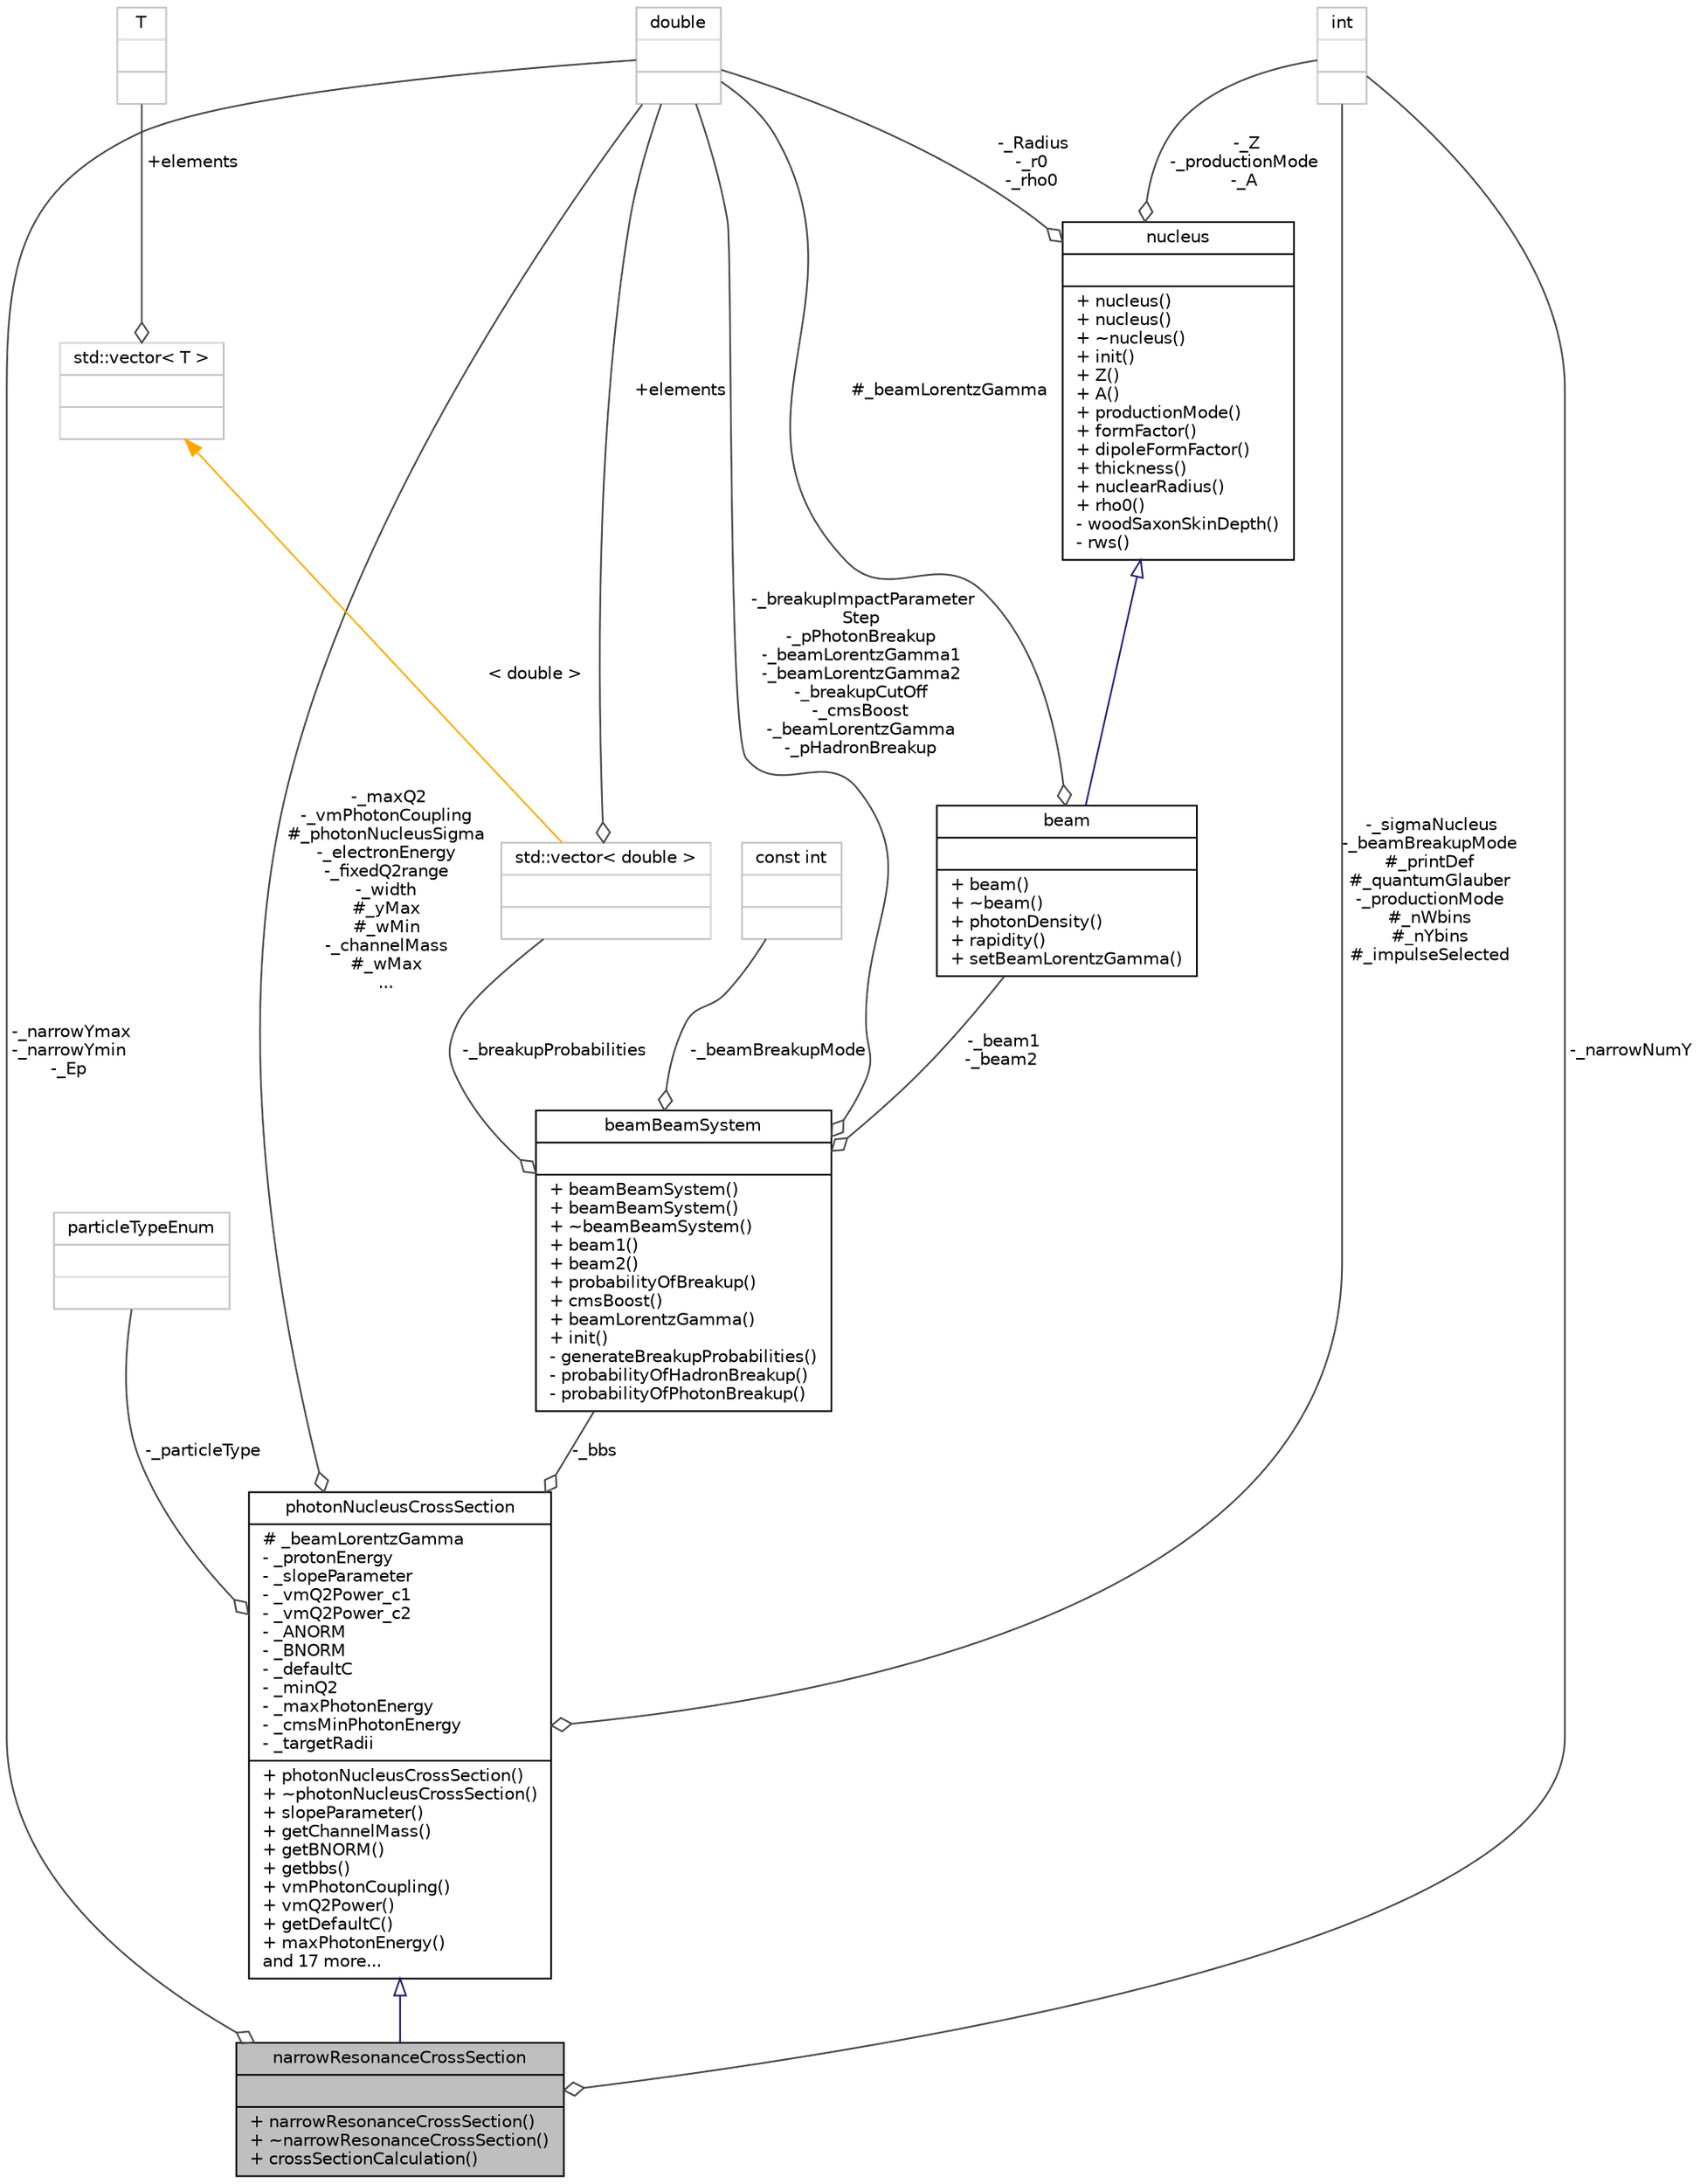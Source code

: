 digraph "narrowResonanceCrossSection"
{
 // LATEX_PDF_SIZE
  bgcolor="transparent";
  edge [fontname="Helvetica",fontsize="10",labelfontname="Helvetica",labelfontsize="10"];
  node [fontname="Helvetica",fontsize="10",shape=record];
  Node2 [label="{narrowResonanceCrossSection\n||+ narrowResonanceCrossSection()\l+ ~narrowResonanceCrossSection()\l+ crossSectionCalculation()\l}",height=0.2,width=0.4,color="black", fillcolor="grey75", style="filled", fontcolor="black",tooltip=" "];
  Node3 -> Node2 [dir="back",color="midnightblue",fontsize="10",style="solid",arrowtail="onormal",fontname="Helvetica"];
  Node3 [label="{photonNucleusCrossSection\n|# _beamLorentzGamma\l- _protonEnergy\l- _slopeParameter\l- _vmQ2Power_c1\l- _vmQ2Power_c2\l- _ANORM\l- _BNORM\l- _defaultC\l- _minQ2\l- _maxPhotonEnergy\l- _cmsMinPhotonEnergy\l- _targetRadii\l|+ photonNucleusCrossSection()\l+ ~photonNucleusCrossSection()\l+ slopeParameter()\l+ getChannelMass()\l+ getBNORM()\l+ getbbs()\l+ vmPhotonCoupling()\l+ vmQ2Power()\l+ getDefaultC()\l+ maxPhotonEnergy()\land 17 more...\l}",height=0.2,width=0.4,color="black",URL="$classphotonNucleusCrossSection.html",tooltip=" "];
  Node4 -> Node3 [color="grey25",fontsize="10",style="solid",label=" -_maxQ2\n-_vmPhotonCoupling\n#_photonNucleusSigma\n-_electronEnergy\n-_fixedQ2range\n-_width\n#_yMax\n#_wMin\n-_channelMass\n#_wMax\n..." ,arrowhead="odiamond",fontname="Helvetica"];
  Node4 [label="{double\n||}",height=0.2,width=0.4,color="grey75",tooltip=" "];
  Node5 -> Node3 [color="grey25",fontsize="10",style="solid",label=" -_sigmaNucleus\n-_beamBreakupMode\n#_printDef\n#_quantumGlauber\n-_productionMode\n#_nWbins\n#_nYbins\n#_impulseSelected" ,arrowhead="odiamond",fontname="Helvetica"];
  Node5 [label="{int\n||}",height=0.2,width=0.4,color="grey75",tooltip=" "];
  Node6 -> Node3 [color="grey25",fontsize="10",style="solid",label=" -_particleType" ,arrowhead="odiamond",fontname="Helvetica"];
  Node6 [label="{particleTypeEnum\n||}",height=0.2,width=0.4,color="grey75",tooltip=" "];
  Node7 -> Node3 [color="grey25",fontsize="10",style="solid",label=" -_bbs" ,arrowhead="odiamond",fontname="Helvetica"];
  Node7 [label="{beamBeamSystem\n||+ beamBeamSystem()\l+ beamBeamSystem()\l+ ~beamBeamSystem()\l+ beam1()\l+ beam2()\l+ probabilityOfBreakup()\l+ cmsBoost()\l+ beamLorentzGamma()\l+ init()\l- generateBreakupProbabilities()\l- probabilityOfHadronBreakup()\l- probabilityOfPhotonBreakup()\l}",height=0.2,width=0.4,color="black",URL="$classbeamBeamSystem.html",tooltip=" "];
  Node4 -> Node7 [color="grey25",fontsize="10",style="solid",label=" -_breakupImpactParameter\lStep\n-_pPhotonBreakup\n-_beamLorentzGamma1\n-_beamLorentzGamma2\n-_breakupCutOff\n-_cmsBoost\n-_beamLorentzGamma\n-_pHadronBreakup" ,arrowhead="odiamond",fontname="Helvetica"];
  Node8 -> Node7 [color="grey25",fontsize="10",style="solid",label=" -_beamBreakupMode" ,arrowhead="odiamond",fontname="Helvetica"];
  Node8 [label="{const int\n||}",height=0.2,width=0.4,color="grey75",tooltip=" "];
  Node9 -> Node7 [color="grey25",fontsize="10",style="solid",label=" -_beam1\n-_beam2" ,arrowhead="odiamond",fontname="Helvetica"];
  Node9 [label="{beam\n||+ beam()\l+ ~beam()\l+ photonDensity()\l+ rapidity()\l+ setBeamLorentzGamma()\l}",height=0.2,width=0.4,color="black",URL="$classbeam.html",tooltip=" "];
  Node10 -> Node9 [dir="back",color="midnightblue",fontsize="10",style="solid",arrowtail="onormal",fontname="Helvetica"];
  Node10 [label="{nucleus\n||+ nucleus()\l+ nucleus()\l+ ~nucleus()\l+ init()\l+ Z()\l+ A()\l+ productionMode()\l+ formFactor()\l+ dipoleFormFactor()\l+ thickness()\l+ nuclearRadius()\l+ rho0()\l- woodSaxonSkinDepth()\l- rws()\l}",height=0.2,width=0.4,color="black",URL="$classnucleus.html",tooltip=" "];
  Node4 -> Node10 [color="grey25",fontsize="10",style="solid",label=" -_Radius\n-_r0\n-_rho0" ,arrowhead="odiamond",fontname="Helvetica"];
  Node5 -> Node10 [color="grey25",fontsize="10",style="solid",label=" -_Z\n-_productionMode\n-_A" ,arrowhead="odiamond",fontname="Helvetica"];
  Node4 -> Node9 [color="grey25",fontsize="10",style="solid",label=" #_beamLorentzGamma" ,arrowhead="odiamond",fontname="Helvetica"];
  Node11 -> Node7 [color="grey25",fontsize="10",style="solid",label=" -_breakupProbabilities" ,arrowhead="odiamond",fontname="Helvetica"];
  Node11 [label="{std::vector\< double \>\n||}",height=0.2,width=0.4,color="grey75",tooltip=" "];
  Node4 -> Node11 [color="grey25",fontsize="10",style="solid",label=" +elements" ,arrowhead="odiamond",fontname="Helvetica"];
  Node12 -> Node11 [dir="back",color="orange",fontsize="10",style="solid",label=" \< double \>" ,fontname="Helvetica"];
  Node12 [label="{std::vector\< T \>\n||}",height=0.2,width=0.4,color="grey75",tooltip="STL class."];
  Node13 -> Node12 [color="grey25",fontsize="10",style="solid",label=" +elements" ,arrowhead="odiamond",fontname="Helvetica"];
  Node13 [label="{T\n||}",height=0.2,width=0.4,color="grey75",tooltip=" "];
  Node4 -> Node2 [color="grey25",fontsize="10",style="solid",label=" -_narrowYmax\n-_narrowYmin\n-_Ep" ,arrowhead="odiamond",fontname="Helvetica"];
  Node5 -> Node2 [color="grey25",fontsize="10",style="solid",label=" -_narrowNumY" ,arrowhead="odiamond",fontname="Helvetica"];
}
